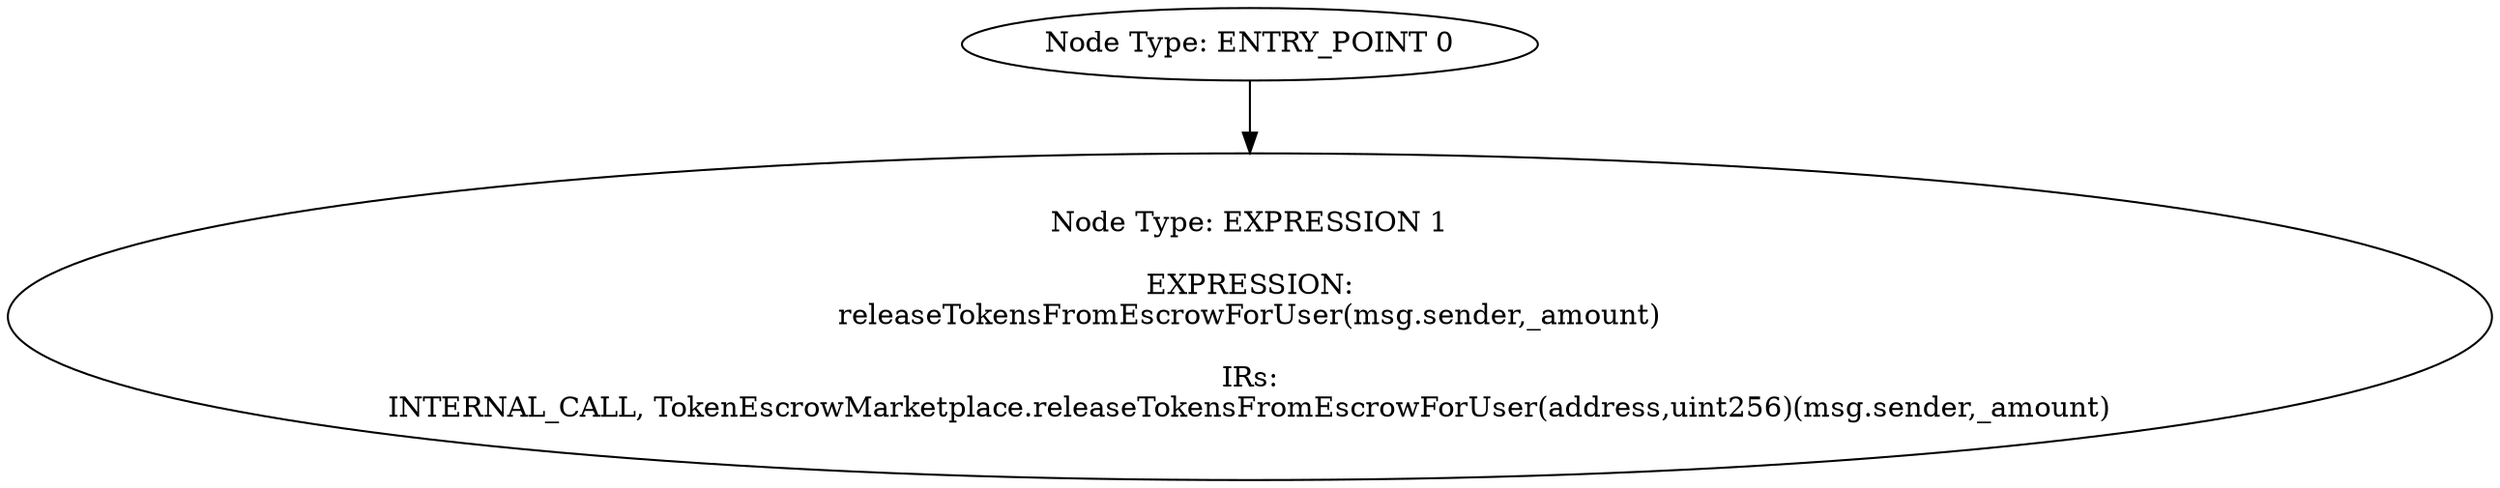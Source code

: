 digraph{
0[label="Node Type: ENTRY_POINT 0
"];
0->1;
1[label="Node Type: EXPRESSION 1

EXPRESSION:
releaseTokensFromEscrowForUser(msg.sender,_amount)

IRs:
INTERNAL_CALL, TokenEscrowMarketplace.releaseTokensFromEscrowForUser(address,uint256)(msg.sender,_amount)"];
}
